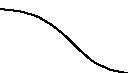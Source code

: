 %% Basic shirt pattern - sleeve (more advanced)
%% Based on 'B.Sc. COSTUME DESIGN AND FASHION, PRINCIPLES OF PATTERN MAKING & GRADING', p.32

t := 1/10;         % Scaling factor (original size: t=1)
inch := 2.54cm*t;

sleeve_length     := 50cm*t;
lower_arm         := 15cm*t;
bust              := 80cm*t;
shoulder_to_waist := 39cm*t;
waist_to_hip      := 20cm*t;
back_width        := 32cm*t;
armhole_depth     := 20cm*t;
waist             := 60cm*t;
hip               := 85cm*t;
AAFF              := 20cm*t/2;
AAHH              := 2cm*t;
AAJJ              := 8cm*t;

a1                := 5;   % Angle for design of head opening: back part
a2                := 5;   % Angle for design of head opening: front part

AB := bust/4 - 1.5*inch;
DF := lower_arm/2 + 1*inch/4;
AABB := bust/4 + 5/4*inch;
		
vardef setSleeve =		
	% Points
	pair p[];
	p1 = (0,AB/2);                        % A
	p2 = (-AB,0);                         % E mirrored
	p3 = (AB,0);                          % E
	p4 = (-DF,-(sleeve_length-AB/2));     % F mirrored
	p5 = (DF,-(sleeve_length-AB/2));      % F
	p6 := 1/4[p1,p3];                     % c
	p7 := 1/2[p1,p3];                     % b
	p8 := 3/4[p1,p3];                     % a
	
	alpha := -angle(p3-p1);               % angle between AB and AE (alpha>0)
	
	p9 := p6 + inch/2*dir(90-alpha);      % g
	p10 := p7 + inch/4*dir(90-alpha);     % f
	p11 := p8 + inch/2*dir(90-alpha+180); % d
	p12 := p8 + inch/4*dir(90-alpha+180); % e
	p13 := (-xpart p9,ypart p9);          % g mirrored
	p14 := (-xpart p7,ypart p7);          % b mirrored
	p15 := (-xpart p11,ypart p11);        % d mirrored
	
	% Curves
	path sleeve_fit;                      % part of the sleeve that has to fit with front/back part
	path sleeve_r;                        % rest of the sleeve
	sleeve_fit := p3..p12..p10..p9..p1..p13..p14..p15..p2;
	sleeve_r   := p2--p4--p5--p3;
	
	% Curve arc lengths
	arclb := arclength(subpath(0,4) of sleeve_fit);  % arc length of curve that has to fit back part
	arclf := arclength(subpath(4,8) of sleeve_fit);  % arc length of curve that has to fit front part
	
enddef;


vardef setBack =
	% Points
	pair q[];
	q1 = (0,0);                                                            % PP
	q2 = (0,shoulder_to_waist + waist_to_hip - AAHH);                      % HH
	q3 = (AAFF,shoulder_to_waist + waist_to_hip);                          % FF
	q4 = (back_width/2,shoulder_to_waist + waist_to_hip - 1*inch);         % KK
	q5 = (back_width/2,shoulder_to_waist + waist_to_hip - armhole_depth);  % OO
	q6 := 1/3[q4,q5];                                                      % XX
	q7 = (AABB,shoulder_to_waist + waist_to_hip - armhole_depth);          % LL
	q8 = (waist/4,waist_to_hip);                                           % MM
	q9 = (hip/4,0);                                                        % PP
		
	% Curve
	path back;
	back := q1--q2{dir a1}..q3--q4..q6..q7 & q7..{dir 270}q8{dir 270}..q9 & q9--q1;
	
	% Curve arc length
	arcl_back := arclength(subpath(3,5) of back);
	
enddef;


vardef setFront =
	% Points
	pair r[];
	r1 = (0,0);                                                            % PP
	r2 = (0,shoulder_to_waist + waist_to_hip - AAJJ);                      % JJ
	r3 = (AAFF,shoulder_to_waist + waist_to_hip);                          % FF
	r4 = (back_width/2,shoulder_to_waist + waist_to_hip - 1*inch);         % KK
	r5 = (back_width/2,shoulder_to_waist + waist_to_hip - armhole_depth);  % OO
	r6 := 1/3[q4,q5] + inch/2*dir(180);                                    % YY
	r7 = (AABB,shoulder_to_waist + waist_to_hip - armhole_depth);          % LL
	r8 = (waist/4,waist_to_hip);                                           % MM
	r9 = (hip/4,0);                                                        % PP
	
	% Curve
	path front;
	front := r1--r2{dir a2}..r3--r4..r6..r7 & r7..{dir 270}r8{dir 270}..r9 & r9--r1;
	
	% Curve arc length
	arcl_front := arclength(subpath(3,5) of front);
	
enddef;


% Draw figures
beginfig(1);
	setSleeve;
	draw sleeve_fit..sleeve_r;
endfig;

beginfig(2);
	setBack;
	draw back;
endfig;

beginfig(3);
	setFront;
	draw front;
endfig;


% Print arc lengths
show arclb, arcl_back;  % sleeve back part, back
show arclf, arcl_front; % sleeve front part, front
